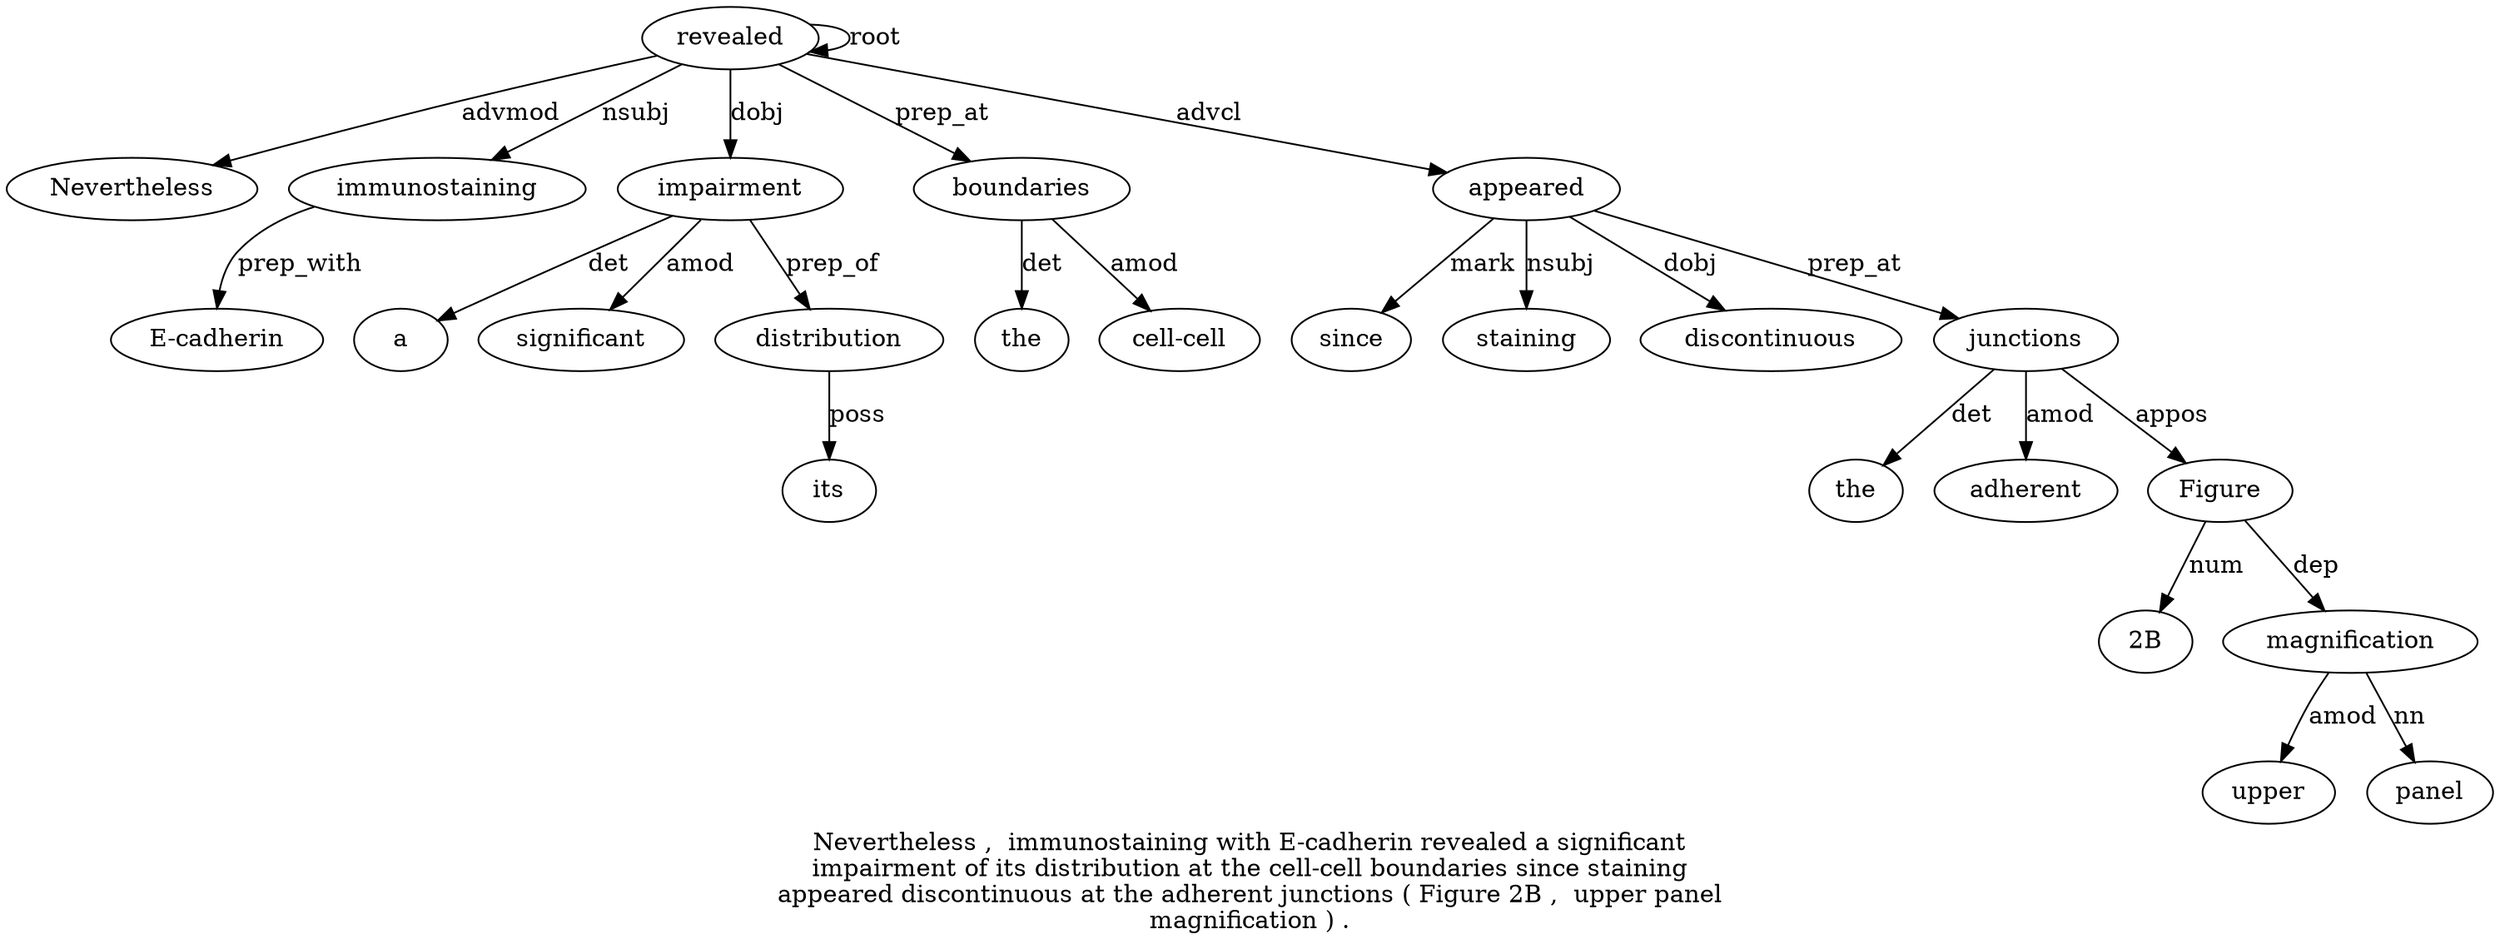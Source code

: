 digraph "Nevertheless ,  immunostaining with E-cadherin revealed a significant impairment of its distribution at the cell-cell boundaries since staining appeared discontinuous at the adherent junctions ( Figure 2B ,  upper panel magnification ) ." {
label="Nevertheless ,  immunostaining with E-cadherin revealed a significant
impairment of its distribution at the cell-cell boundaries since staining
appeared discontinuous at the adherent junctions ( Figure 2B ,  upper panel
magnification ) .";
revealed6 [style=filled, fillcolor=white, label=revealed];
Nevertheless1 [style=filled, fillcolor=white, label=Nevertheless];
revealed6 -> Nevertheless1  [label=advmod];
immunostaining3 [style=filled, fillcolor=white, label=immunostaining];
revealed6 -> immunostaining3  [label=nsubj];
"E-cadherin5" [style=filled, fillcolor=white, label="E-cadherin"];
immunostaining3 -> "E-cadherin5"  [label=prep_with];
revealed6 -> revealed6  [label=root];
impairment9 [style=filled, fillcolor=white, label=impairment];
a7 [style=filled, fillcolor=white, label=a];
impairment9 -> a7  [label=det];
significant8 [style=filled, fillcolor=white, label=significant];
impairment9 -> significant8  [label=amod];
revealed6 -> impairment9  [label=dobj];
distribution12 [style=filled, fillcolor=white, label=distribution];
its11 [style=filled, fillcolor=white, label=its];
distribution12 -> its11  [label=poss];
impairment9 -> distribution12  [label=prep_of];
boundaries16 [style=filled, fillcolor=white, label=boundaries];
the14 [style=filled, fillcolor=white, label=the];
boundaries16 -> the14  [label=det];
"cell-cell15" [style=filled, fillcolor=white, label="cell-cell"];
boundaries16 -> "cell-cell15"  [label=amod];
revealed6 -> boundaries16  [label=prep_at];
appeared19 [style=filled, fillcolor=white, label=appeared];
since17 [style=filled, fillcolor=white, label=since];
appeared19 -> since17  [label=mark];
staining18 [style=filled, fillcolor=white, label=staining];
appeared19 -> staining18  [label=nsubj];
revealed6 -> appeared19  [label=advcl];
discontinuous20 [style=filled, fillcolor=white, label=discontinuous];
appeared19 -> discontinuous20  [label=dobj];
junctions24 [style=filled, fillcolor=white, label=junctions];
the22 [style=filled, fillcolor=white, label=the];
junctions24 -> the22  [label=det];
adherent23 [style=filled, fillcolor=white, label=adherent];
junctions24 -> adherent23  [label=amod];
appeared19 -> junctions24  [label=prep_at];
Figure26 [style=filled, fillcolor=white, label=Figure];
junctions24 -> Figure26  [label=appos];
"2B27" [style=filled, fillcolor=white, label="2B"];
Figure26 -> "2B27"  [label=num];
magnification31 [style=filled, fillcolor=white, label=magnification];
upper29 [style=filled, fillcolor=white, label=upper];
magnification31 -> upper29  [label=amod];
panel30 [style=filled, fillcolor=white, label=panel];
magnification31 -> panel30  [label=nn];
Figure26 -> magnification31  [label=dep];
}
